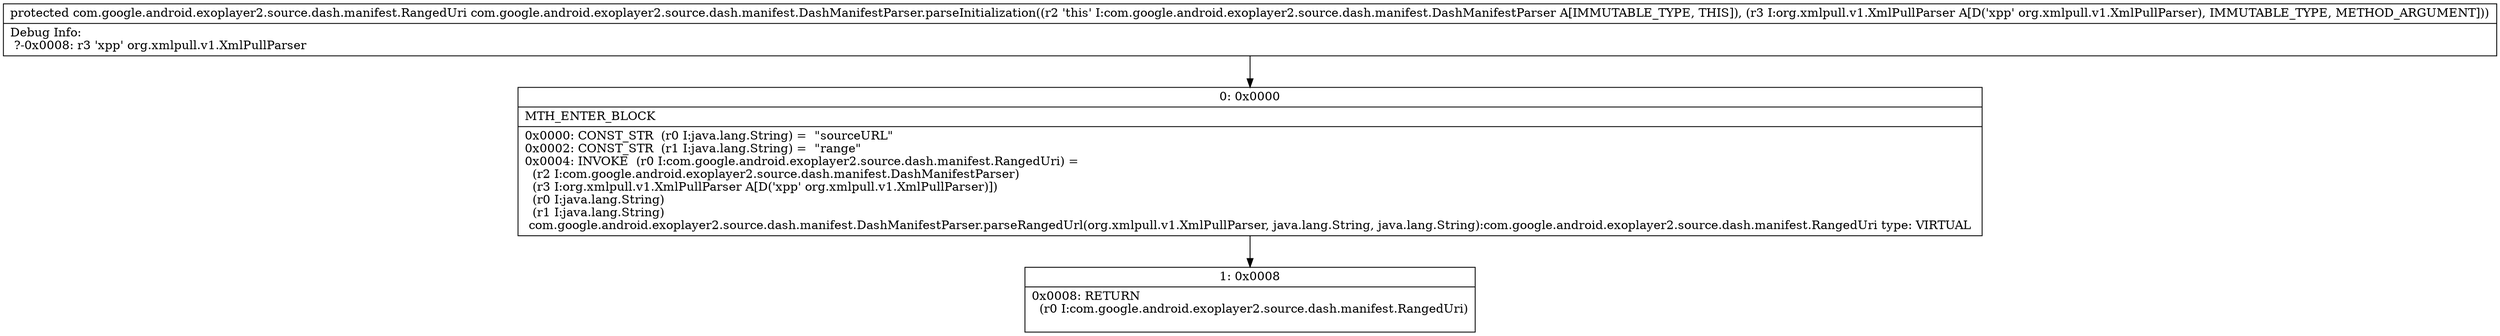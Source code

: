 digraph "CFG forcom.google.android.exoplayer2.source.dash.manifest.DashManifestParser.parseInitialization(Lorg\/xmlpull\/v1\/XmlPullParser;)Lcom\/google\/android\/exoplayer2\/source\/dash\/manifest\/RangedUri;" {
Node_0 [shape=record,label="{0\:\ 0x0000|MTH_ENTER_BLOCK\l|0x0000: CONST_STR  (r0 I:java.lang.String) =  \"sourceURL\" \l0x0002: CONST_STR  (r1 I:java.lang.String) =  \"range\" \l0x0004: INVOKE  (r0 I:com.google.android.exoplayer2.source.dash.manifest.RangedUri) = \l  (r2 I:com.google.android.exoplayer2.source.dash.manifest.DashManifestParser)\l  (r3 I:org.xmlpull.v1.XmlPullParser A[D('xpp' org.xmlpull.v1.XmlPullParser)])\l  (r0 I:java.lang.String)\l  (r1 I:java.lang.String)\l com.google.android.exoplayer2.source.dash.manifest.DashManifestParser.parseRangedUrl(org.xmlpull.v1.XmlPullParser, java.lang.String, java.lang.String):com.google.android.exoplayer2.source.dash.manifest.RangedUri type: VIRTUAL \l}"];
Node_1 [shape=record,label="{1\:\ 0x0008|0x0008: RETURN  \l  (r0 I:com.google.android.exoplayer2.source.dash.manifest.RangedUri)\l \l}"];
MethodNode[shape=record,label="{protected com.google.android.exoplayer2.source.dash.manifest.RangedUri com.google.android.exoplayer2.source.dash.manifest.DashManifestParser.parseInitialization((r2 'this' I:com.google.android.exoplayer2.source.dash.manifest.DashManifestParser A[IMMUTABLE_TYPE, THIS]), (r3 I:org.xmlpull.v1.XmlPullParser A[D('xpp' org.xmlpull.v1.XmlPullParser), IMMUTABLE_TYPE, METHOD_ARGUMENT]))  | Debug Info:\l  ?\-0x0008: r3 'xpp' org.xmlpull.v1.XmlPullParser\l}"];
MethodNode -> Node_0;
Node_0 -> Node_1;
}

